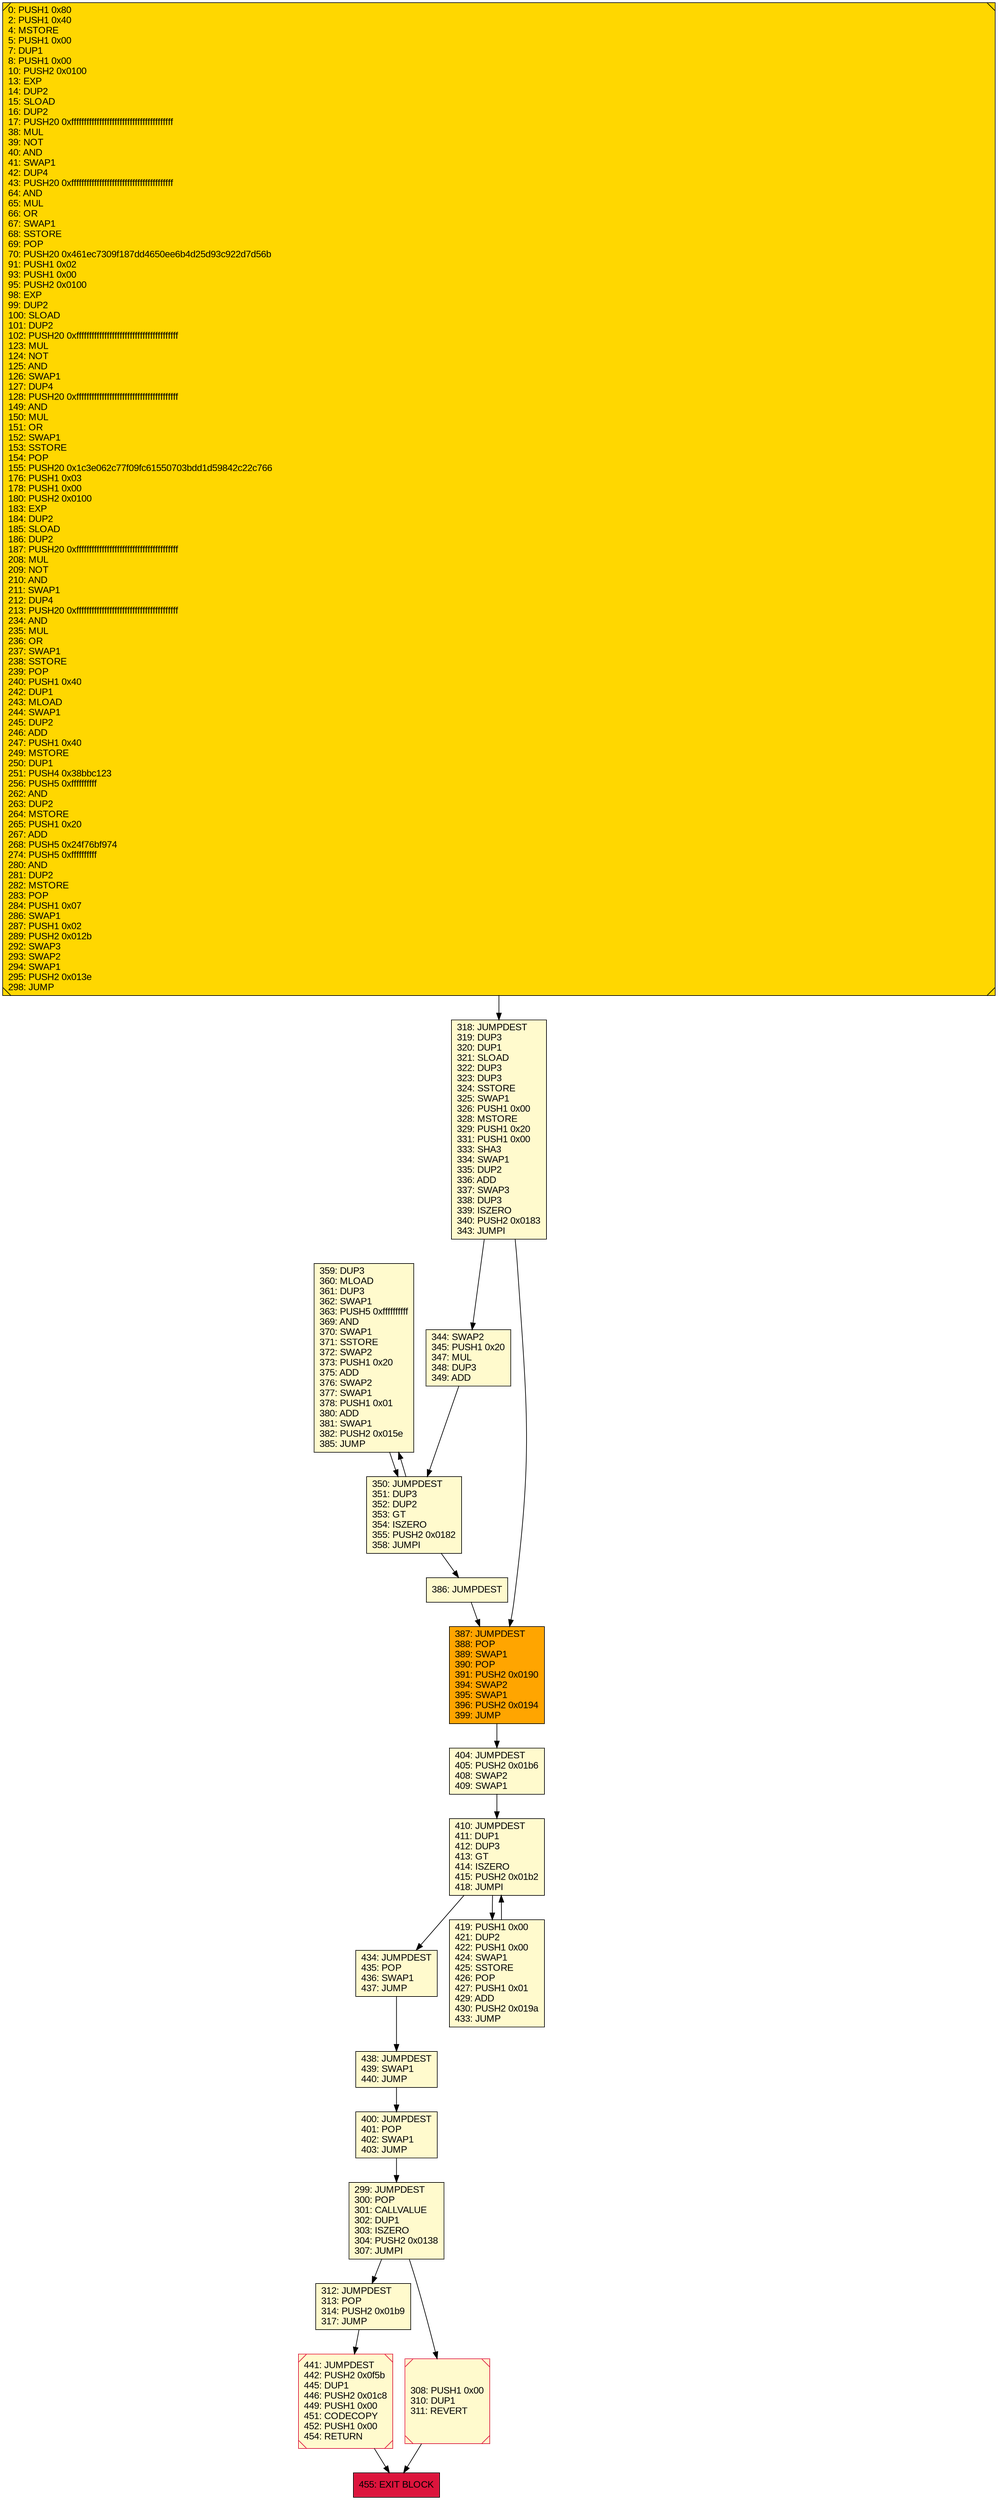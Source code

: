 digraph G {
bgcolor=transparent rankdir=UD;
node [shape=box style=filled color=black fillcolor=white fontname=arial fontcolor=black];
359 [label="359: DUP3\l360: MLOAD\l361: DUP3\l362: SWAP1\l363: PUSH5 0xffffffffff\l369: AND\l370: SWAP1\l371: SSTORE\l372: SWAP2\l373: PUSH1 0x20\l375: ADD\l376: SWAP2\l377: SWAP1\l378: PUSH1 0x01\l380: ADD\l381: SWAP1\l382: PUSH2 0x015e\l385: JUMP\l" fillcolor=lemonchiffon ];
400 [label="400: JUMPDEST\l401: POP\l402: SWAP1\l403: JUMP\l" fillcolor=lemonchiffon ];
434 [label="434: JUMPDEST\l435: POP\l436: SWAP1\l437: JUMP\l" fillcolor=lemonchiffon ];
438 [label="438: JUMPDEST\l439: SWAP1\l440: JUMP\l" fillcolor=lemonchiffon ];
344 [label="344: SWAP2\l345: PUSH1 0x20\l347: MUL\l348: DUP3\l349: ADD\l" fillcolor=lemonchiffon ];
455 [label="455: EXIT BLOCK\l" fillcolor=crimson ];
441 [label="441: JUMPDEST\l442: PUSH2 0x0f5b\l445: DUP1\l446: PUSH2 0x01c8\l449: PUSH1 0x00\l451: CODECOPY\l452: PUSH1 0x00\l454: RETURN\l" fillcolor=lemonchiffon shape=Msquare color=crimson ];
386 [label="386: JUMPDEST\l" fillcolor=lemonchiffon ];
312 [label="312: JUMPDEST\l313: POP\l314: PUSH2 0x01b9\l317: JUMP\l" fillcolor=lemonchiffon ];
308 [label="308: PUSH1 0x00\l310: DUP1\l311: REVERT\l" fillcolor=lemonchiffon shape=Msquare color=crimson ];
387 [label="387: JUMPDEST\l388: POP\l389: SWAP1\l390: POP\l391: PUSH2 0x0190\l394: SWAP2\l395: SWAP1\l396: PUSH2 0x0194\l399: JUMP\l" fillcolor=orange ];
0 [label="0: PUSH1 0x80\l2: PUSH1 0x40\l4: MSTORE\l5: PUSH1 0x00\l7: DUP1\l8: PUSH1 0x00\l10: PUSH2 0x0100\l13: EXP\l14: DUP2\l15: SLOAD\l16: DUP2\l17: PUSH20 0xffffffffffffffffffffffffffffffffffffffff\l38: MUL\l39: NOT\l40: AND\l41: SWAP1\l42: DUP4\l43: PUSH20 0xffffffffffffffffffffffffffffffffffffffff\l64: AND\l65: MUL\l66: OR\l67: SWAP1\l68: SSTORE\l69: POP\l70: PUSH20 0x461ec7309f187dd4650ee6b4d25d93c922d7d56b\l91: PUSH1 0x02\l93: PUSH1 0x00\l95: PUSH2 0x0100\l98: EXP\l99: DUP2\l100: SLOAD\l101: DUP2\l102: PUSH20 0xffffffffffffffffffffffffffffffffffffffff\l123: MUL\l124: NOT\l125: AND\l126: SWAP1\l127: DUP4\l128: PUSH20 0xffffffffffffffffffffffffffffffffffffffff\l149: AND\l150: MUL\l151: OR\l152: SWAP1\l153: SSTORE\l154: POP\l155: PUSH20 0x1c3e062c77f09fc61550703bdd1d59842c22c766\l176: PUSH1 0x03\l178: PUSH1 0x00\l180: PUSH2 0x0100\l183: EXP\l184: DUP2\l185: SLOAD\l186: DUP2\l187: PUSH20 0xffffffffffffffffffffffffffffffffffffffff\l208: MUL\l209: NOT\l210: AND\l211: SWAP1\l212: DUP4\l213: PUSH20 0xffffffffffffffffffffffffffffffffffffffff\l234: AND\l235: MUL\l236: OR\l237: SWAP1\l238: SSTORE\l239: POP\l240: PUSH1 0x40\l242: DUP1\l243: MLOAD\l244: SWAP1\l245: DUP2\l246: ADD\l247: PUSH1 0x40\l249: MSTORE\l250: DUP1\l251: PUSH4 0x38bbc123\l256: PUSH5 0xffffffffff\l262: AND\l263: DUP2\l264: MSTORE\l265: PUSH1 0x20\l267: ADD\l268: PUSH5 0x24f76bf974\l274: PUSH5 0xffffffffff\l280: AND\l281: DUP2\l282: MSTORE\l283: POP\l284: PUSH1 0x07\l286: SWAP1\l287: PUSH1 0x02\l289: PUSH2 0x012b\l292: SWAP3\l293: SWAP2\l294: SWAP1\l295: PUSH2 0x013e\l298: JUMP\l" fillcolor=lemonchiffon shape=Msquare fillcolor=gold ];
410 [label="410: JUMPDEST\l411: DUP1\l412: DUP3\l413: GT\l414: ISZERO\l415: PUSH2 0x01b2\l418: JUMPI\l" fillcolor=lemonchiffon ];
419 [label="419: PUSH1 0x00\l421: DUP2\l422: PUSH1 0x00\l424: SWAP1\l425: SSTORE\l426: POP\l427: PUSH1 0x01\l429: ADD\l430: PUSH2 0x019a\l433: JUMP\l" fillcolor=lemonchiffon ];
299 [label="299: JUMPDEST\l300: POP\l301: CALLVALUE\l302: DUP1\l303: ISZERO\l304: PUSH2 0x0138\l307: JUMPI\l" fillcolor=lemonchiffon ];
318 [label="318: JUMPDEST\l319: DUP3\l320: DUP1\l321: SLOAD\l322: DUP3\l323: DUP3\l324: SSTORE\l325: SWAP1\l326: PUSH1 0x00\l328: MSTORE\l329: PUSH1 0x20\l331: PUSH1 0x00\l333: SHA3\l334: SWAP1\l335: DUP2\l336: ADD\l337: SWAP3\l338: DUP3\l339: ISZERO\l340: PUSH2 0x0183\l343: JUMPI\l" fillcolor=lemonchiffon ];
404 [label="404: JUMPDEST\l405: PUSH2 0x01b6\l408: SWAP2\l409: SWAP1\l" fillcolor=lemonchiffon ];
350 [label="350: JUMPDEST\l351: DUP3\l352: DUP2\l353: GT\l354: ISZERO\l355: PUSH2 0x0182\l358: JUMPI\l" fillcolor=lemonchiffon ];
434 -> 438;
438 -> 400;
299 -> 312;
441 -> 455;
0 -> 318;
404 -> 410;
318 -> 387;
387 -> 404;
299 -> 308;
410 -> 419;
419 -> 410;
350 -> 386;
308 -> 455;
410 -> 434;
344 -> 350;
386 -> 387;
400 -> 299;
312 -> 441;
318 -> 344;
350 -> 359;
359 -> 350;
}